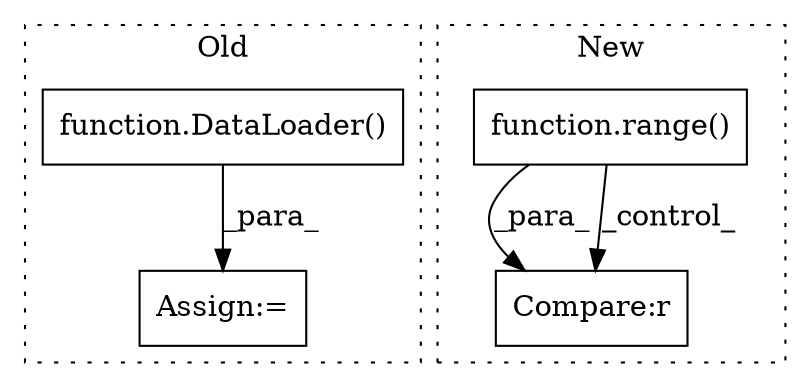 digraph G {
subgraph cluster0 {
1 [label="function.DataLoader()" a="75" s="10746,10764" l="11,75" shape="box"];
3 [label="Assign:=" a="68" s="10743" l="3" shape="box"];
label = "Old";
style="dotted";
}
subgraph cluster1 {
2 [label="function.range()" a="75" s="11600,11621" l="6,1" shape="box"];
4 [label="Compare:r" a="40" s="15662" l="21" shape="box"];
label = "New";
style="dotted";
}
1 -> 3 [label="_para_"];
2 -> 4 [label="_para_"];
2 -> 4 [label="_control_"];
}